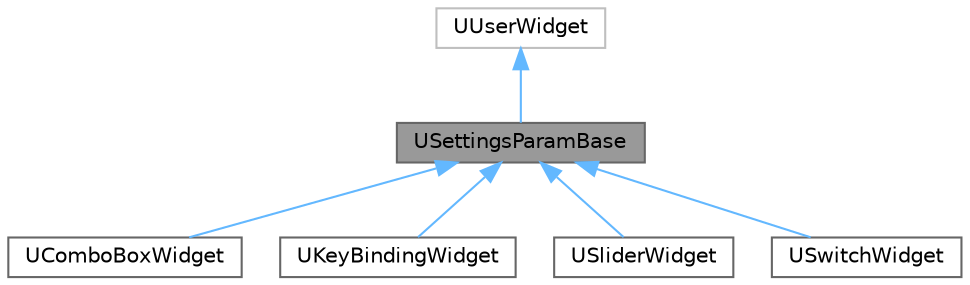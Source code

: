 digraph "USettingsParamBase"
{
 // LATEX_PDF_SIZE
  bgcolor="transparent";
  edge [fontname=Helvetica,fontsize=10,labelfontname=Helvetica,labelfontsize=10];
  node [fontname=Helvetica,fontsize=10,shape=box,height=0.2,width=0.4];
  Node1 [label="USettingsParamBase",height=0.2,width=0.4,color="gray40", fillcolor="grey60", style="filled", fontcolor="black",tooltip="Settings base for params inside a game settings."];
  Node2 -> Node1 [dir="back",color="steelblue1",style="solid"];
  Node2 [label="UUserWidget",height=0.2,width=0.4,color="grey75", fillcolor="white", style="filled",tooltip=" "];
  Node1 -> Node3 [dir="back",color="steelblue1",style="solid"];
  Node3 [label="UComboBoxWidget",height=0.2,width=0.4,color="gray40", fillcolor="white", style="filled",URL="$class_u_combo_box_widget.html",tooltip="Combo box setting param widget."];
  Node1 -> Node4 [dir="back",color="steelblue1",style="solid"];
  Node4 [label="UKeyBindingWidget",height=0.2,width=0.4,color="gray40", fillcolor="white", style="filled",URL="$class_u_key_binding_widget.html",tooltip="Input setting line widget."];
  Node1 -> Node5 [dir="back",color="steelblue1",style="solid"];
  Node5 [label="USliderWidget",height=0.2,width=0.4,color="gray40", fillcolor="white", style="filled",URL="$class_u_slider_widget.html",tooltip="Slider param setting widget."];
  Node1 -> Node6 [dir="back",color="steelblue1",style="solid"];
  Node6 [label="USwitchWidget",height=0.2,width=0.4,color="gray40", fillcolor="white", style="filled",URL="$class_u_switch_widget.html",tooltip="Switch param setting widget"];
}
